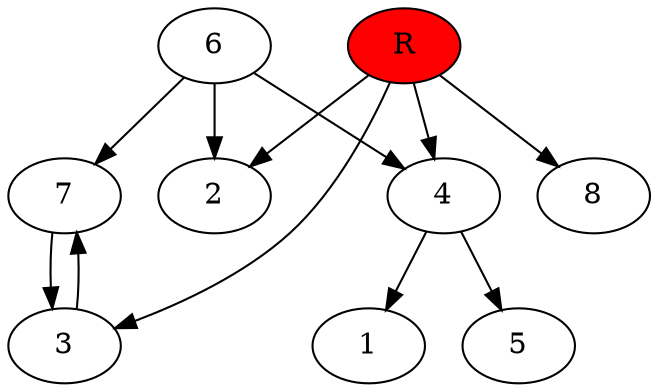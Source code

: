 digraph prb49721 {
	1
	2
	3
	4
	5
	6
	7
	8
	R [fillcolor="#ff0000" style=filled]
	3 -> 7
	4 -> 1
	4 -> 5
	6 -> 2
	6 -> 4
	6 -> 7
	7 -> 3
	R -> 2
	R -> 3
	R -> 4
	R -> 8
}
